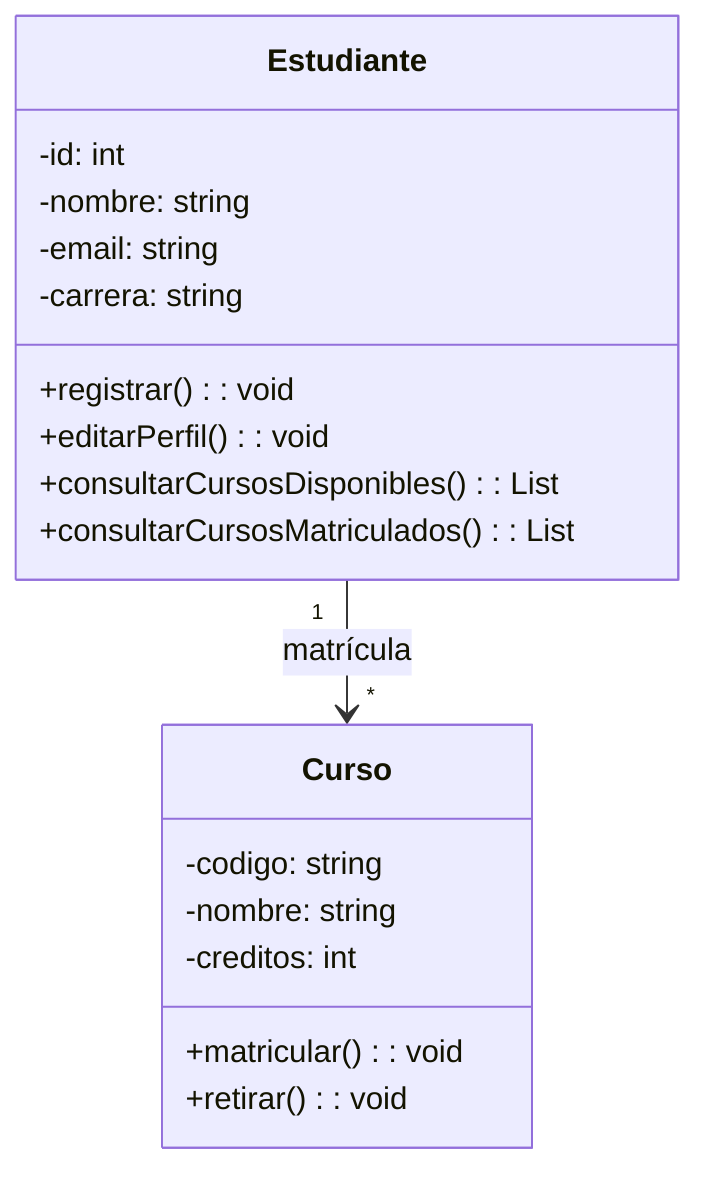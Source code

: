 classDiagram
    class Estudiante {
        -id: int
        -nombre: string
        -email: string
        -carrera: string
        +registrar(): void
        +editarPerfil(): void
        +consultarCursosDisponibles(): List<Curso>
        +consultarCursosMatriculados(): List<Curso>
    }
 
    class Curso {
        -codigo: string
        -nombre: string
        -creditos: int
        +matricular(): void
        +retirar(): void
    }
 
    Estudiante "1" --> "*" Curso : matrícula